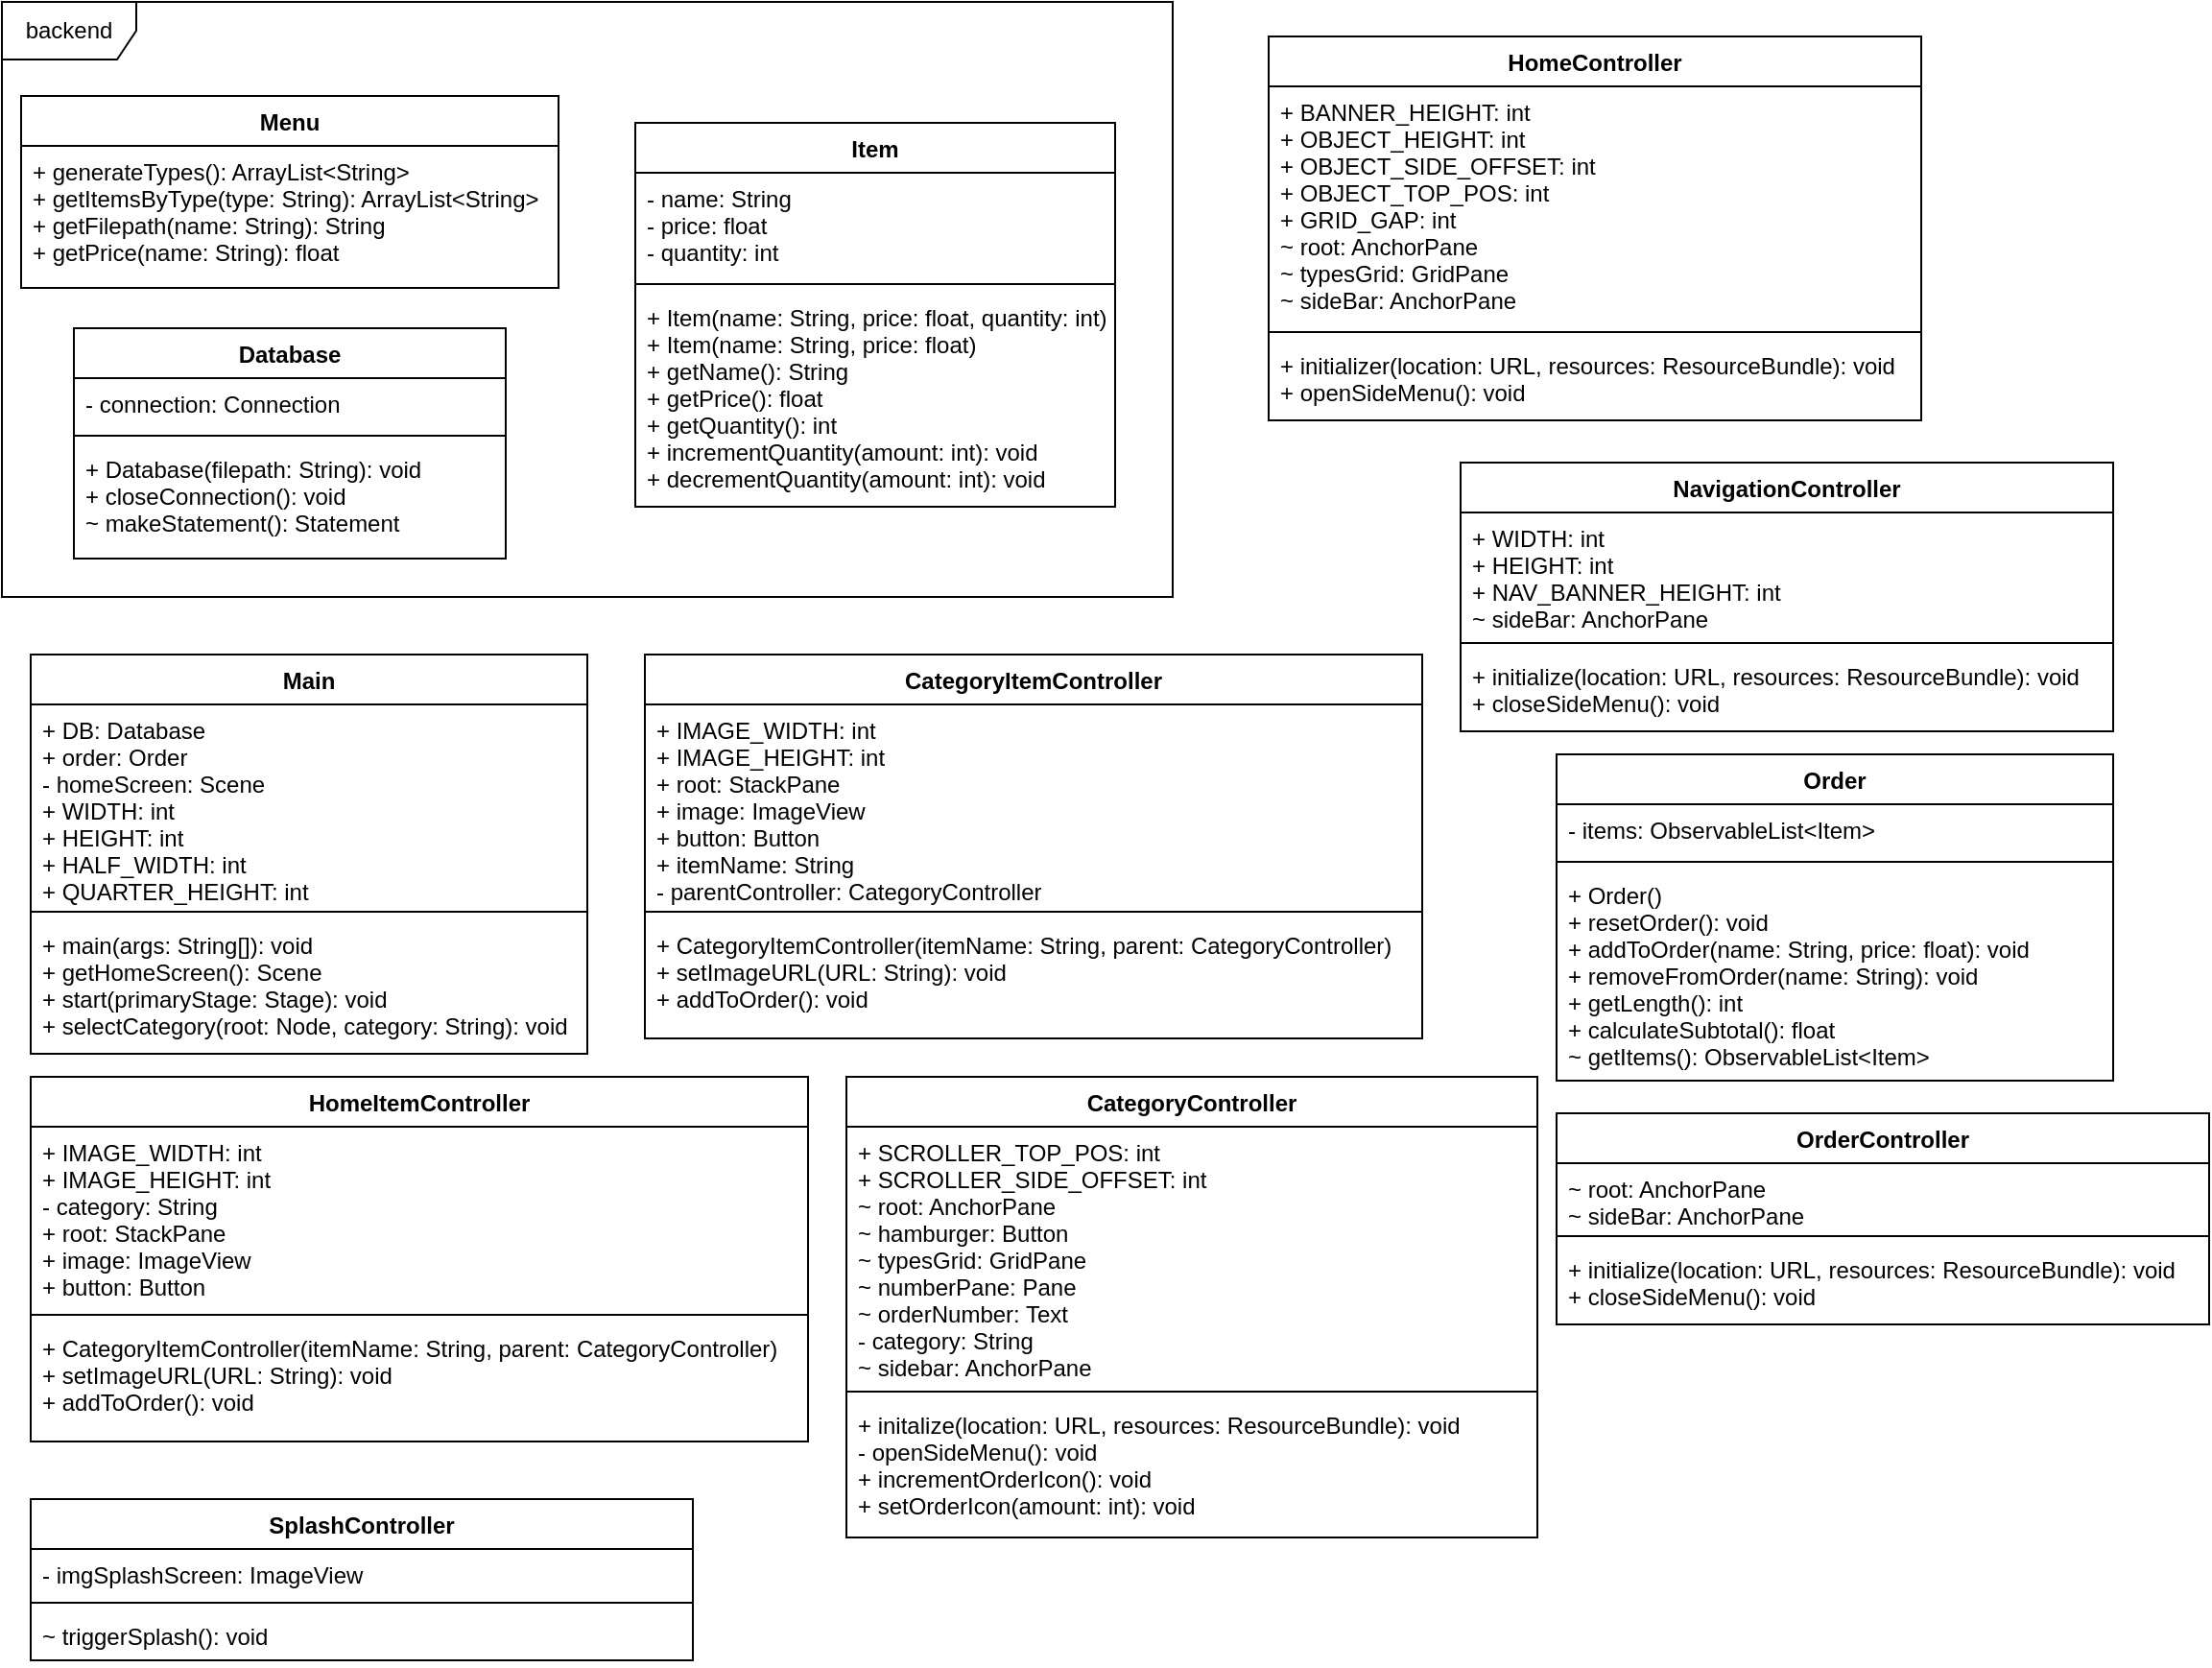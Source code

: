 <mxfile version="10.6.0" type="device"><diagram id="qwvhTTON4T_d4LSF5MGb" name="Page-1"><mxGraphModel dx="1594" dy="776" grid="1" gridSize="10" guides="1" tooltips="1" connect="1" arrows="1" fold="1" page="0" pageScale="1" pageWidth="850" pageHeight="1100" background="none" math="0" shadow="0"><root><mxCell id="0"/><mxCell id="1" parent="0"/><mxCell id="ZzPs1nsgFIQ8ZimxEOpM-1" value="Main" style="swimlane;fontStyle=1;align=center;verticalAlign=top;childLayout=stackLayout;horizontal=1;startSize=26;horizontalStack=0;resizeParent=1;resizeParentMax=0;resizeLast=0;collapsible=1;marginBottom=0;" parent="1" vertex="1"><mxGeometry x="25" y="350" width="290" height="208" as="geometry"/></mxCell><mxCell id="ZzPs1nsgFIQ8ZimxEOpM-2" value="+ DB: Database&#xA;+ order: Order&#xA;- homeScreen: Scene&#xA;+ WIDTH: int&#xA;+ HEIGHT: int&#xA;+ HALF_WIDTH: int&#xA;+ QUARTER_HEIGHT: int&#xA;&#xA;     " style="text;strokeColor=none;fillColor=none;align=left;verticalAlign=top;spacingLeft=4;spacingRight=4;overflow=hidden;rotatable=0;points=[[0,0.5],[1,0.5]];portConstraint=eastwest;" parent="ZzPs1nsgFIQ8ZimxEOpM-1" vertex="1"><mxGeometry y="26" width="290" height="104" as="geometry"/></mxCell><mxCell id="ZzPs1nsgFIQ8ZimxEOpM-3" value="" style="line;strokeWidth=1;fillColor=none;align=left;verticalAlign=middle;spacingTop=-1;spacingLeft=3;spacingRight=3;rotatable=0;labelPosition=right;points=[];portConstraint=eastwest;" parent="ZzPs1nsgFIQ8ZimxEOpM-1" vertex="1"><mxGeometry y="130" width="290" height="8" as="geometry"/></mxCell><mxCell id="ZzPs1nsgFIQ8ZimxEOpM-4" value="+ main(args: String[]): void&#xA;+ getHomeScreen(): Scene&#xA;+ start(primaryStage: Stage): void&#xA;+ selectCategory(root: Node, category: String): void&#xA;" style="text;strokeColor=none;fillColor=none;align=left;verticalAlign=top;spacingLeft=4;spacingRight=4;overflow=hidden;rotatable=0;points=[[0,0.5],[1,0.5]];portConstraint=eastwest;" parent="ZzPs1nsgFIQ8ZimxEOpM-1" vertex="1"><mxGeometry y="138" width="290" height="70" as="geometry"/></mxCell><mxCell id="ZzPs1nsgFIQ8ZimxEOpM-5" value="Database" style="swimlane;fontStyle=1;align=center;verticalAlign=top;childLayout=stackLayout;horizontal=1;startSize=26;horizontalStack=0;resizeParent=1;resizeParentMax=0;resizeLast=0;collapsible=1;marginBottom=0;" parent="1" vertex="1"><mxGeometry x="47.5" y="180" width="225" height="120" as="geometry"/></mxCell><mxCell id="ZzPs1nsgFIQ8ZimxEOpM-6" value="- connection: Connection" style="text;strokeColor=none;fillColor=none;align=left;verticalAlign=top;spacingLeft=4;spacingRight=4;overflow=hidden;rotatable=0;points=[[0,0.5],[1,0.5]];portConstraint=eastwest;" parent="ZzPs1nsgFIQ8ZimxEOpM-5" vertex="1"><mxGeometry y="26" width="225" height="26" as="geometry"/></mxCell><mxCell id="ZzPs1nsgFIQ8ZimxEOpM-7" value="" style="line;strokeWidth=1;fillColor=none;align=left;verticalAlign=middle;spacingTop=-1;spacingLeft=3;spacingRight=3;rotatable=0;labelPosition=right;points=[];portConstraint=eastwest;" parent="ZzPs1nsgFIQ8ZimxEOpM-5" vertex="1"><mxGeometry y="52" width="225" height="8" as="geometry"/></mxCell><mxCell id="ZzPs1nsgFIQ8ZimxEOpM-8" value="+ Database(filepath: String): void&#xA;+ closeConnection(): void&#xA;~ makeStatement(): Statement&#xA;" style="text;strokeColor=none;fillColor=none;align=left;verticalAlign=top;spacingLeft=4;spacingRight=4;overflow=hidden;rotatable=0;points=[[0,0.5],[1,0.5]];portConstraint=eastwest;" parent="ZzPs1nsgFIQ8ZimxEOpM-5" vertex="1"><mxGeometry y="60" width="225" height="60" as="geometry"/></mxCell><mxCell id="ZzPs1nsgFIQ8ZimxEOpM-9" value="Item" style="swimlane;fontStyle=1;align=center;verticalAlign=top;childLayout=stackLayout;horizontal=1;startSize=26;horizontalStack=0;resizeParent=1;resizeParentMax=0;resizeLast=0;collapsible=1;marginBottom=0;" parent="1" vertex="1"><mxGeometry x="340" y="73" width="250" height="200" as="geometry"/></mxCell><mxCell id="ZzPs1nsgFIQ8ZimxEOpM-10" value="- name: String&#xA;- price: float&#xA;- quantity: int&#xA;" style="text;strokeColor=none;fillColor=none;align=left;verticalAlign=top;spacingLeft=4;spacingRight=4;overflow=hidden;rotatable=0;points=[[0,0.5],[1,0.5]];portConstraint=eastwest;" parent="ZzPs1nsgFIQ8ZimxEOpM-9" vertex="1"><mxGeometry y="26" width="250" height="54" as="geometry"/></mxCell><mxCell id="ZzPs1nsgFIQ8ZimxEOpM-11" value="" style="line;strokeWidth=1;fillColor=none;align=left;verticalAlign=middle;spacingTop=-1;spacingLeft=3;spacingRight=3;rotatable=0;labelPosition=right;points=[];portConstraint=eastwest;" parent="ZzPs1nsgFIQ8ZimxEOpM-9" vertex="1"><mxGeometry y="80" width="250" height="8" as="geometry"/></mxCell><mxCell id="ZzPs1nsgFIQ8ZimxEOpM-12" value="+ Item(name: String, price: float, quantity: int)&#xA;+ Item(name: String, price: float)&#xA;+ getName(): String&#xA;+ getPrice(): float&#xA;+ getQuantity(): int&#xA;+ incrementQuantity(amount: int): void&#xA;+ decrementQuantity(amount: int): void" style="text;strokeColor=none;fillColor=none;align=left;verticalAlign=top;spacingLeft=4;spacingRight=4;overflow=hidden;rotatable=0;points=[[0,0.5],[1,0.5]];portConstraint=eastwest;" parent="ZzPs1nsgFIQ8ZimxEOpM-9" vertex="1"><mxGeometry y="88" width="250" height="112" as="geometry"/></mxCell><mxCell id="ZzPs1nsgFIQ8ZimxEOpM-17" value="Menu" style="swimlane;fontStyle=1;childLayout=stackLayout;horizontal=1;startSize=26;fillColor=none;horizontalStack=0;resizeParent=1;resizeParentMax=0;resizeLast=0;collapsible=1;marginBottom=0;" parent="1" vertex="1"><mxGeometry x="20" y="59" width="280" height="100" as="geometry"/></mxCell><mxCell id="ZzPs1nsgFIQ8ZimxEOpM-18" value="+ generateTypes(): ArrayList&lt;String&gt;&#xA;+ getItemsByType(type: String): ArrayList&lt;String&gt;&#xA;+ getFilepath(name: String): String&#xA;+ getPrice(name: String): float&#xA;" style="text;strokeColor=none;fillColor=none;align=left;verticalAlign=top;spacingLeft=4;spacingRight=4;overflow=hidden;rotatable=0;points=[[0,0.5],[1,0.5]];portConstraint=eastwest;" parent="ZzPs1nsgFIQ8ZimxEOpM-17" vertex="1"><mxGeometry y="26" width="280" height="74" as="geometry"/></mxCell><mxCell id="ZzPs1nsgFIQ8ZimxEOpM-21" value="&lt;div&gt;backend&lt;/div&gt;" style="shape=umlFrame;whiteSpace=wrap;html=1;width=70;height=30;" parent="1" vertex="1"><mxGeometry x="10" y="10" width="610" height="310" as="geometry"/></mxCell><mxCell id="ZzPs1nsgFIQ8ZimxEOpM-22" value="CategoryItemController" style="swimlane;fontStyle=1;align=center;verticalAlign=top;childLayout=stackLayout;horizontal=1;startSize=26;horizontalStack=0;resizeParent=1;resizeParentMax=0;resizeLast=0;collapsible=1;marginBottom=0;" parent="1" vertex="1"><mxGeometry x="345" y="350" width="405" height="200" as="geometry"/></mxCell><mxCell id="ZzPs1nsgFIQ8ZimxEOpM-23" value="+ IMAGE_WIDTH: int&#xA;+ IMAGE_HEIGHT: int&#xA;+ root: StackPane&#xA;+ image: ImageView&#xA;+ button: Button&#xA;+ itemName: String&#xA;- parentController: CategoryController&#xA;&#xA;" style="text;strokeColor=none;fillColor=none;align=left;verticalAlign=top;spacingLeft=4;spacingRight=4;overflow=hidden;rotatable=0;points=[[0,0.5],[1,0.5]];portConstraint=eastwest;" parent="ZzPs1nsgFIQ8ZimxEOpM-22" vertex="1"><mxGeometry y="26" width="405" height="104" as="geometry"/></mxCell><mxCell id="ZzPs1nsgFIQ8ZimxEOpM-24" value="" style="line;strokeWidth=1;fillColor=none;align=left;verticalAlign=middle;spacingTop=-1;spacingLeft=3;spacingRight=3;rotatable=0;labelPosition=right;points=[];portConstraint=eastwest;" parent="ZzPs1nsgFIQ8ZimxEOpM-22" vertex="1"><mxGeometry y="130" width="405" height="8" as="geometry"/></mxCell><mxCell id="ZzPs1nsgFIQ8ZimxEOpM-25" value="+ CategoryItemController(itemName: String, parent: CategoryController)&#xA;+ setImageURL(URL: String): void&#xA;+ addToOrder(): void&#xA;" style="text;strokeColor=none;fillColor=none;align=left;verticalAlign=top;spacingLeft=4;spacingRight=4;overflow=hidden;rotatable=0;points=[[0,0.5],[1,0.5]];portConstraint=eastwest;" parent="ZzPs1nsgFIQ8ZimxEOpM-22" vertex="1"><mxGeometry y="138" width="405" height="62" as="geometry"/></mxCell><mxCell id="ZzPs1nsgFIQ8ZimxEOpM-26" value="HomeItemController" style="swimlane;fontStyle=1;align=center;verticalAlign=top;childLayout=stackLayout;horizontal=1;startSize=26;horizontalStack=0;resizeParent=1;resizeParentMax=0;resizeLast=0;collapsible=1;marginBottom=0;" parent="1" vertex="1"><mxGeometry x="25" y="570" width="405" height="190" as="geometry"/></mxCell><mxCell id="ZzPs1nsgFIQ8ZimxEOpM-27" value="+ IMAGE_WIDTH: int&#xA;+ IMAGE_HEIGHT: int&#xA;- category: String&#xA;+ root: StackPane&#xA;+ image: ImageView&#xA;+ button: Button&#xA;&#xA;&#xA;" style="text;strokeColor=none;fillColor=none;align=left;verticalAlign=top;spacingLeft=4;spacingRight=4;overflow=hidden;rotatable=0;points=[[0,0.5],[1,0.5]];portConstraint=eastwest;" parent="ZzPs1nsgFIQ8ZimxEOpM-26" vertex="1"><mxGeometry y="26" width="405" height="94" as="geometry"/></mxCell><mxCell id="ZzPs1nsgFIQ8ZimxEOpM-28" value="" style="line;strokeWidth=1;fillColor=none;align=left;verticalAlign=middle;spacingTop=-1;spacingLeft=3;spacingRight=3;rotatable=0;labelPosition=right;points=[];portConstraint=eastwest;" parent="ZzPs1nsgFIQ8ZimxEOpM-26" vertex="1"><mxGeometry y="120" width="405" height="8" as="geometry"/></mxCell><mxCell id="ZzPs1nsgFIQ8ZimxEOpM-29" value="+ CategoryItemController(itemName: String, parent: CategoryController)&#xA;+ setImageURL(URL: String): void&#xA;+ addToOrder(): void&#xA;" style="text;strokeColor=none;fillColor=none;align=left;verticalAlign=top;spacingLeft=4;spacingRight=4;overflow=hidden;rotatable=0;points=[[0,0.5],[1,0.5]];portConstraint=eastwest;" parent="ZzPs1nsgFIQ8ZimxEOpM-26" vertex="1"><mxGeometry y="128" width="405" height="62" as="geometry"/></mxCell><mxCell id="aOeA-yleGoHF5wguNIq9-1" value="CategoryController" style="swimlane;fontStyle=1;align=center;verticalAlign=top;childLayout=stackLayout;horizontal=1;startSize=26;horizontalStack=0;resizeParent=1;resizeParentMax=0;resizeLast=0;collapsible=1;marginBottom=0;" vertex="1" parent="1"><mxGeometry x="450" y="570" width="360" height="240" as="geometry"/></mxCell><mxCell id="aOeA-yleGoHF5wguNIq9-2" value="+ SCROLLER_TOP_POS: int&#xA;+ SCROLLER_SIDE_OFFSET: int&#xA;~ root: AnchorPane&#xA;~ hamburger: Button&#xA;~ typesGrid: GridPane&#xA;~ numberPane: Pane&#xA;~ orderNumber: Text&#xA;- category: String&#xA;~ sidebar: AnchorPane&#xA;" style="text;strokeColor=none;fillColor=none;align=left;verticalAlign=top;spacingLeft=4;spacingRight=4;overflow=hidden;rotatable=0;points=[[0,0.5],[1,0.5]];portConstraint=eastwest;" vertex="1" parent="aOeA-yleGoHF5wguNIq9-1"><mxGeometry y="26" width="360" height="134" as="geometry"/></mxCell><mxCell id="aOeA-yleGoHF5wguNIq9-3" value="" style="line;strokeWidth=1;fillColor=none;align=left;verticalAlign=middle;spacingTop=-1;spacingLeft=3;spacingRight=3;rotatable=0;labelPosition=right;points=[];portConstraint=eastwest;" vertex="1" parent="aOeA-yleGoHF5wguNIq9-1"><mxGeometry y="160" width="360" height="8" as="geometry"/></mxCell><mxCell id="aOeA-yleGoHF5wguNIq9-4" value="+ initalize(location: URL, resources: ResourceBundle): void&#xA;- openSideMenu(): void&#xA;+ incrementOrderIcon(): void&#xA;+ setOrderIcon(amount: int): void&#xA;" style="text;strokeColor=none;fillColor=none;align=left;verticalAlign=top;spacingLeft=4;spacingRight=4;overflow=hidden;rotatable=0;points=[[0,0.5],[1,0.5]];portConstraint=eastwest;" vertex="1" parent="aOeA-yleGoHF5wguNIq9-1"><mxGeometry y="168" width="360" height="72" as="geometry"/></mxCell><mxCell id="aOeA-yleGoHF5wguNIq9-5" value="HomeController" style="swimlane;fontStyle=1;align=center;verticalAlign=top;childLayout=stackLayout;horizontal=1;startSize=26;horizontalStack=0;resizeParent=1;resizeParentMax=0;resizeLast=0;collapsible=1;marginBottom=0;" vertex="1" parent="1"><mxGeometry x="670" y="28" width="340" height="200" as="geometry"/></mxCell><mxCell id="aOeA-yleGoHF5wguNIq9-6" value="+ BANNER_HEIGHT: int&#xA;+ OBJECT_HEIGHT: int&#xA;+ OBJECT_SIDE_OFFSET: int&#xA;+ OBJECT_TOP_POS: int&#xA;+ GRID_GAP: int&#xA;~ root: AnchorPane&#xA;~ typesGrid: GridPane&#xA;~ sideBar: AnchorPane" style="text;strokeColor=none;fillColor=none;align=left;verticalAlign=top;spacingLeft=4;spacingRight=4;overflow=hidden;rotatable=0;points=[[0,0.5],[1,0.5]];portConstraint=eastwest;" vertex="1" parent="aOeA-yleGoHF5wguNIq9-5"><mxGeometry y="26" width="340" height="124" as="geometry"/></mxCell><mxCell id="aOeA-yleGoHF5wguNIq9-7" value="" style="line;strokeWidth=1;fillColor=none;align=left;verticalAlign=middle;spacingTop=-1;spacingLeft=3;spacingRight=3;rotatable=0;labelPosition=right;points=[];portConstraint=eastwest;" vertex="1" parent="aOeA-yleGoHF5wguNIq9-5"><mxGeometry y="150" width="340" height="8" as="geometry"/></mxCell><mxCell id="aOeA-yleGoHF5wguNIq9-8" value="+ initializer(location: URL, resources: ResourceBundle): void&#xA;+ openSideMenu(): void&#xA;" style="text;strokeColor=none;fillColor=none;align=left;verticalAlign=top;spacingLeft=4;spacingRight=4;overflow=hidden;rotatable=0;points=[[0,0.5],[1,0.5]];portConstraint=eastwest;" vertex="1" parent="aOeA-yleGoHF5wguNIq9-5"><mxGeometry y="158" width="340" height="42" as="geometry"/></mxCell><mxCell id="aOeA-yleGoHF5wguNIq9-14" value="NavigationController" style="swimlane;fontStyle=1;align=center;verticalAlign=top;childLayout=stackLayout;horizontal=1;startSize=26;horizontalStack=0;resizeParent=1;resizeParentMax=0;resizeLast=0;collapsible=1;marginBottom=0;" vertex="1" parent="1"><mxGeometry x="770" y="250" width="340" height="140" as="geometry"/></mxCell><mxCell id="aOeA-yleGoHF5wguNIq9-15" value="+ WIDTH: int&#xA;+ HEIGHT: int&#xA;+ NAV_BANNER_HEIGHT: int&#xA;~ sideBar: AnchorPane" style="text;strokeColor=none;fillColor=none;align=left;verticalAlign=top;spacingLeft=4;spacingRight=4;overflow=hidden;rotatable=0;points=[[0,0.5],[1,0.5]];portConstraint=eastwest;" vertex="1" parent="aOeA-yleGoHF5wguNIq9-14"><mxGeometry y="26" width="340" height="64" as="geometry"/></mxCell><mxCell id="aOeA-yleGoHF5wguNIq9-16" value="" style="line;strokeWidth=1;fillColor=none;align=left;verticalAlign=middle;spacingTop=-1;spacingLeft=3;spacingRight=3;rotatable=0;labelPosition=right;points=[];portConstraint=eastwest;" vertex="1" parent="aOeA-yleGoHF5wguNIq9-14"><mxGeometry y="90" width="340" height="8" as="geometry"/></mxCell><mxCell id="aOeA-yleGoHF5wguNIq9-17" value="+ initialize(location: URL, resources: ResourceBundle): void&#xA;+ closeSideMenu(): void" style="text;strokeColor=none;fillColor=none;align=left;verticalAlign=top;spacingLeft=4;spacingRight=4;overflow=hidden;rotatable=0;points=[[0,0.5],[1,0.5]];portConstraint=eastwest;" vertex="1" parent="aOeA-yleGoHF5wguNIq9-14"><mxGeometry y="98" width="340" height="42" as="geometry"/></mxCell><mxCell id="aOeA-yleGoHF5wguNIq9-18" value="Order" style="swimlane;fontStyle=1;align=center;verticalAlign=top;childLayout=stackLayout;horizontal=1;startSize=26;horizontalStack=0;resizeParent=1;resizeParentMax=0;resizeLast=0;collapsible=1;marginBottom=0;" vertex="1" parent="1"><mxGeometry x="820" y="402" width="290" height="170" as="geometry"/></mxCell><mxCell id="aOeA-yleGoHF5wguNIq9-19" value="- items: ObservableList&lt;Item&gt;" style="text;strokeColor=none;fillColor=none;align=left;verticalAlign=top;spacingLeft=4;spacingRight=4;overflow=hidden;rotatable=0;points=[[0,0.5],[1,0.5]];portConstraint=eastwest;" vertex="1" parent="aOeA-yleGoHF5wguNIq9-18"><mxGeometry y="26" width="290" height="26" as="geometry"/></mxCell><mxCell id="aOeA-yleGoHF5wguNIq9-20" value="" style="line;strokeWidth=1;fillColor=none;align=left;verticalAlign=middle;spacingTop=-1;spacingLeft=3;spacingRight=3;rotatable=0;labelPosition=right;points=[];portConstraint=eastwest;" vertex="1" parent="aOeA-yleGoHF5wguNIq9-18"><mxGeometry y="52" width="290" height="8" as="geometry"/></mxCell><mxCell id="aOeA-yleGoHF5wguNIq9-21" value="+ Order()&#xA;+ resetOrder(): void&#xA;+ addToOrder(name: String, price: float): void&#xA;+ removeFromOrder(name: String): void&#xA;+ getLength(): int&#xA;+ calculateSubtotal(): float&#xA;~ getItems(): ObservableList&lt;Item&gt;" style="text;strokeColor=none;fillColor=none;align=left;verticalAlign=top;spacingLeft=4;spacingRight=4;overflow=hidden;rotatable=0;points=[[0,0.5],[1,0.5]];portConstraint=eastwest;" vertex="1" parent="aOeA-yleGoHF5wguNIq9-18"><mxGeometry y="60" width="290" height="110" as="geometry"/></mxCell><mxCell id="aOeA-yleGoHF5wguNIq9-22" value="OrderController" style="swimlane;fontStyle=1;align=center;verticalAlign=top;childLayout=stackLayout;horizontal=1;startSize=26;horizontalStack=0;resizeParent=1;resizeParentMax=0;resizeLast=0;collapsible=1;marginBottom=0;" vertex="1" parent="1"><mxGeometry x="820" y="589" width="340" height="110" as="geometry"/></mxCell><mxCell id="aOeA-yleGoHF5wguNIq9-23" value="~ root: AnchorPane&#xA;~ sideBar: AnchorPane" style="text;strokeColor=none;fillColor=none;align=left;verticalAlign=top;spacingLeft=4;spacingRight=4;overflow=hidden;rotatable=0;points=[[0,0.5],[1,0.5]];portConstraint=eastwest;" vertex="1" parent="aOeA-yleGoHF5wguNIq9-22"><mxGeometry y="26" width="340" height="34" as="geometry"/></mxCell><mxCell id="aOeA-yleGoHF5wguNIq9-24" value="" style="line;strokeWidth=1;fillColor=none;align=left;verticalAlign=middle;spacingTop=-1;spacingLeft=3;spacingRight=3;rotatable=0;labelPosition=right;points=[];portConstraint=eastwest;" vertex="1" parent="aOeA-yleGoHF5wguNIq9-22"><mxGeometry y="60" width="340" height="8" as="geometry"/></mxCell><mxCell id="aOeA-yleGoHF5wguNIq9-25" value="+ initialize(location: URL, resources: ResourceBundle): void&#xA;+ closeSideMenu(): void" style="text;strokeColor=none;fillColor=none;align=left;verticalAlign=top;spacingLeft=4;spacingRight=4;overflow=hidden;rotatable=0;points=[[0,0.5],[1,0.5]];portConstraint=eastwest;" vertex="1" parent="aOeA-yleGoHF5wguNIq9-22"><mxGeometry y="68" width="340" height="42" as="geometry"/></mxCell><mxCell id="aOeA-yleGoHF5wguNIq9-26" value="SplashController" style="swimlane;fontStyle=1;align=center;verticalAlign=top;childLayout=stackLayout;horizontal=1;startSize=26;horizontalStack=0;resizeParent=1;resizeParentMax=0;resizeLast=0;collapsible=1;marginBottom=0;" vertex="1" parent="1"><mxGeometry x="25" y="790" width="345" height="84" as="geometry"/></mxCell><mxCell id="aOeA-yleGoHF5wguNIq9-27" value="- imgSplashScreen: ImageView&#xA;" style="text;strokeColor=none;fillColor=none;align=left;verticalAlign=top;spacingLeft=4;spacingRight=4;overflow=hidden;rotatable=0;points=[[0,0.5],[1,0.5]];portConstraint=eastwest;" vertex="1" parent="aOeA-yleGoHF5wguNIq9-26"><mxGeometry y="26" width="345" height="24" as="geometry"/></mxCell><mxCell id="aOeA-yleGoHF5wguNIq9-28" value="" style="line;strokeWidth=1;fillColor=none;align=left;verticalAlign=middle;spacingTop=-1;spacingLeft=3;spacingRight=3;rotatable=0;labelPosition=right;points=[];portConstraint=eastwest;" vertex="1" parent="aOeA-yleGoHF5wguNIq9-26"><mxGeometry y="50" width="345" height="8" as="geometry"/></mxCell><mxCell id="aOeA-yleGoHF5wguNIq9-29" value="~ triggerSplash(): void" style="text;strokeColor=none;fillColor=none;align=left;verticalAlign=top;spacingLeft=4;spacingRight=4;overflow=hidden;rotatable=0;points=[[0,0.5],[1,0.5]];portConstraint=eastwest;" vertex="1" parent="aOeA-yleGoHF5wguNIq9-26"><mxGeometry y="58" width="345" height="26" as="geometry"/></mxCell></root></mxGraphModel></diagram></mxfile>